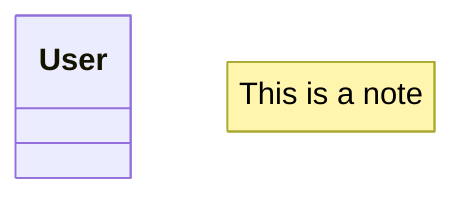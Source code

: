 %% Syntax here can be weird. Go reference:
%% https://mermaid.js.org/syntax/classDiagram.html
classDiagram
    note "This is a note"
    class User{
    }